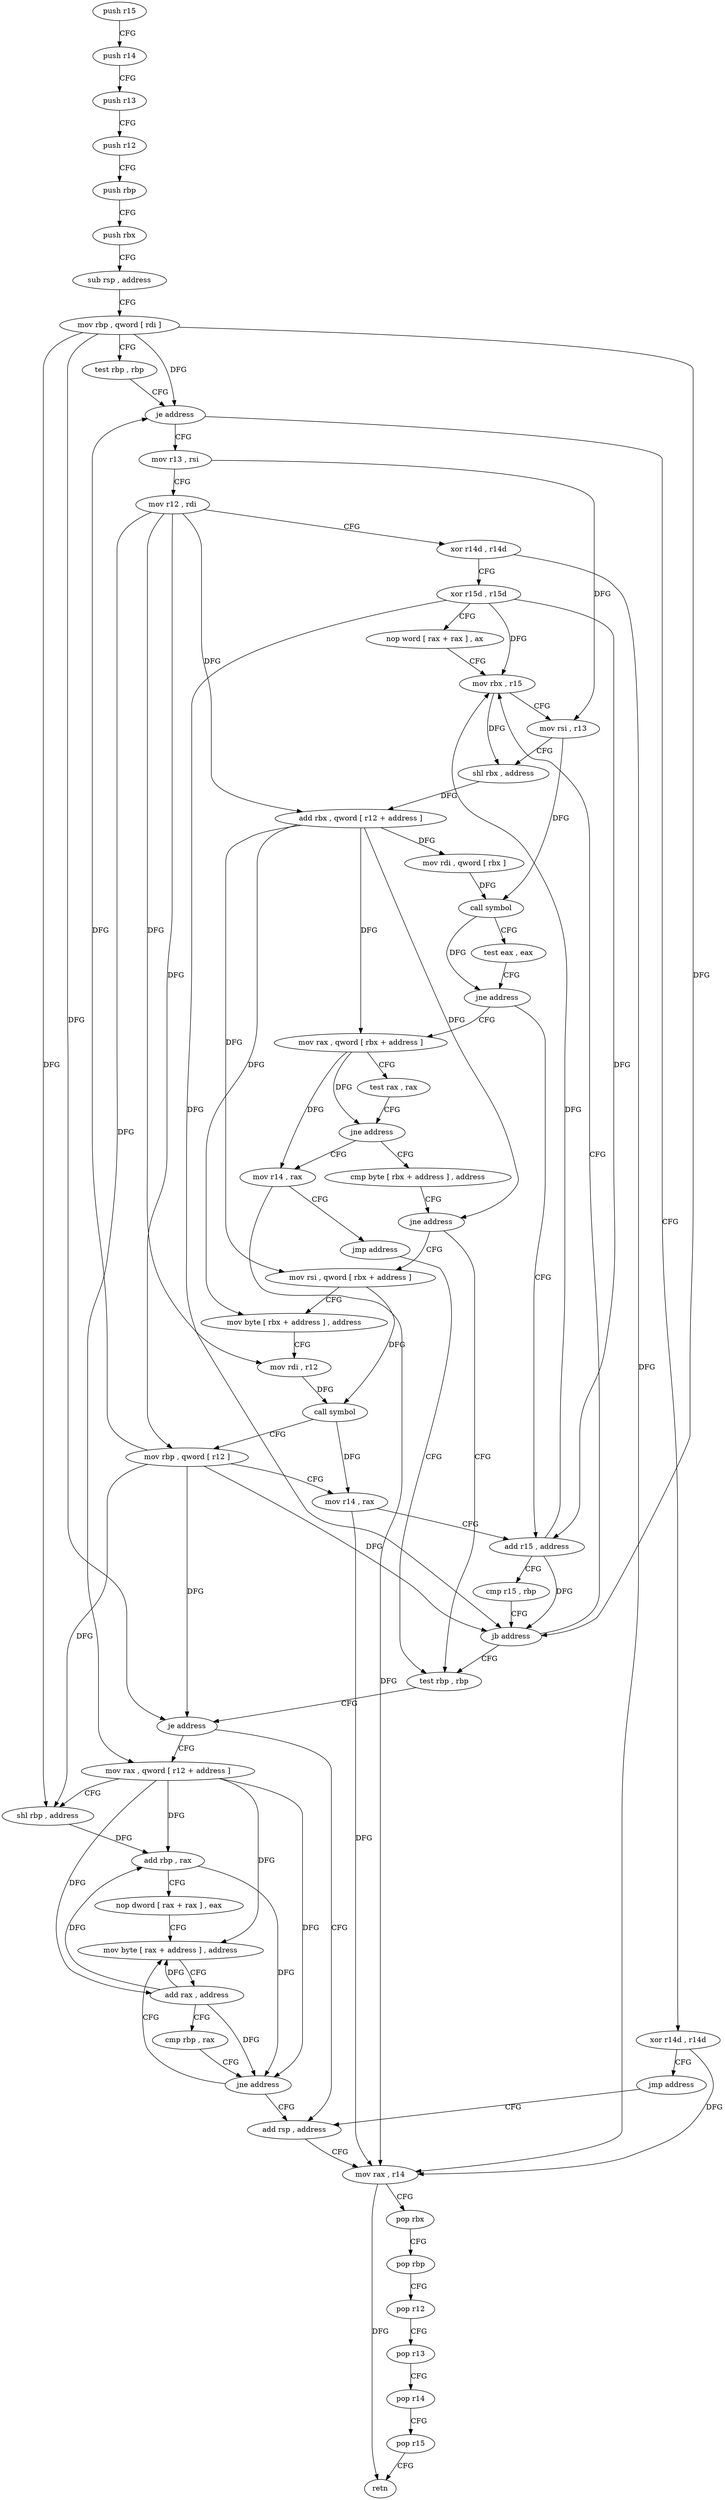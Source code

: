 digraph "func" {
"160608" [label = "push r15" ]
"160610" [label = "push r14" ]
"160612" [label = "push r13" ]
"160614" [label = "push r12" ]
"160616" [label = "push rbp" ]
"160617" [label = "push rbx" ]
"160618" [label = "sub rsp , address" ]
"160622" [label = "mov rbp , qword [ rdi ]" ]
"160625" [label = "test rbp , rbp" ]
"160628" [label = "je address" ]
"160789" [label = "xor r14d , r14d" ]
"160634" [label = "mov r13 , rsi" ]
"160792" [label = "jmp address" ]
"160765" [label = "add rsp , address" ]
"160637" [label = "mov r12 , rdi" ]
"160640" [label = "xor r14d , r14d" ]
"160643" [label = "xor r15d , r15d" ]
"160646" [label = "nop word [ rax + rax ] , ax" ]
"160656" [label = "mov rbx , r15" ]
"160769" [label = "mov rax , r14" ]
"160772" [label = "pop rbx" ]
"160773" [label = "pop rbp" ]
"160774" [label = "pop r12" ]
"160776" [label = "pop r13" ]
"160778" [label = "pop r14" ]
"160780" [label = "pop r15" ]
"160782" [label = "retn" ]
"160721" [label = "add r15 , address" ]
"160725" [label = "cmp r15 , rbp" ]
"160728" [label = "jb address" ]
"160730" [label = "test rbp , rbp" ]
"160683" [label = "mov rax , qword [ rbx + address ]" ]
"160687" [label = "test rax , rax" ]
"160690" [label = "jne address" ]
"160784" [label = "mov r14 , rax" ]
"160692" [label = "cmp byte [ rbx + address ] , address" ]
"160659" [label = "mov rsi , r13" ]
"160662" [label = "shl rbx , address" ]
"160666" [label = "add rbx , qword [ r12 + address ]" ]
"160671" [label = "mov rdi , qword [ rbx ]" ]
"160674" [label = "call symbol" ]
"160679" [label = "test eax , eax" ]
"160681" [label = "jne address" ]
"160733" [label = "je address" ]
"160735" [label = "mov rax , qword [ r12 + address ]" ]
"160787" [label = "jmp address" ]
"160696" [label = "jne address" ]
"160698" [label = "mov rsi , qword [ rbx + address ]" ]
"160740" [label = "shl rbp , address" ]
"160744" [label = "add rbp , rax" ]
"160747" [label = "nop dword [ rax + rax ] , eax" ]
"160752" [label = "mov byte [ rax + address ] , address" ]
"160702" [label = "mov byte [ rbx + address ] , address" ]
"160706" [label = "mov rdi , r12" ]
"160709" [label = "call symbol" ]
"160714" [label = "mov rbp , qword [ r12 ]" ]
"160718" [label = "mov r14 , rax" ]
"160756" [label = "add rax , address" ]
"160760" [label = "cmp rbp , rax" ]
"160763" [label = "jne address" ]
"160608" -> "160610" [ label = "CFG" ]
"160610" -> "160612" [ label = "CFG" ]
"160612" -> "160614" [ label = "CFG" ]
"160614" -> "160616" [ label = "CFG" ]
"160616" -> "160617" [ label = "CFG" ]
"160617" -> "160618" [ label = "CFG" ]
"160618" -> "160622" [ label = "CFG" ]
"160622" -> "160625" [ label = "CFG" ]
"160622" -> "160628" [ label = "DFG" ]
"160622" -> "160728" [ label = "DFG" ]
"160622" -> "160733" [ label = "DFG" ]
"160622" -> "160740" [ label = "DFG" ]
"160625" -> "160628" [ label = "CFG" ]
"160628" -> "160789" [ label = "CFG" ]
"160628" -> "160634" [ label = "CFG" ]
"160789" -> "160792" [ label = "CFG" ]
"160789" -> "160769" [ label = "DFG" ]
"160634" -> "160637" [ label = "CFG" ]
"160634" -> "160659" [ label = "DFG" ]
"160792" -> "160765" [ label = "CFG" ]
"160765" -> "160769" [ label = "CFG" ]
"160637" -> "160640" [ label = "CFG" ]
"160637" -> "160666" [ label = "DFG" ]
"160637" -> "160735" [ label = "DFG" ]
"160637" -> "160706" [ label = "DFG" ]
"160637" -> "160714" [ label = "DFG" ]
"160640" -> "160643" [ label = "CFG" ]
"160640" -> "160769" [ label = "DFG" ]
"160643" -> "160646" [ label = "CFG" ]
"160643" -> "160656" [ label = "DFG" ]
"160643" -> "160721" [ label = "DFG" ]
"160643" -> "160728" [ label = "DFG" ]
"160646" -> "160656" [ label = "CFG" ]
"160656" -> "160659" [ label = "CFG" ]
"160656" -> "160662" [ label = "DFG" ]
"160769" -> "160772" [ label = "CFG" ]
"160769" -> "160782" [ label = "DFG" ]
"160772" -> "160773" [ label = "CFG" ]
"160773" -> "160774" [ label = "CFG" ]
"160774" -> "160776" [ label = "CFG" ]
"160776" -> "160778" [ label = "CFG" ]
"160778" -> "160780" [ label = "CFG" ]
"160780" -> "160782" [ label = "CFG" ]
"160721" -> "160725" [ label = "CFG" ]
"160721" -> "160656" [ label = "DFG" ]
"160721" -> "160728" [ label = "DFG" ]
"160725" -> "160728" [ label = "CFG" ]
"160728" -> "160656" [ label = "CFG" ]
"160728" -> "160730" [ label = "CFG" ]
"160730" -> "160733" [ label = "CFG" ]
"160683" -> "160687" [ label = "CFG" ]
"160683" -> "160690" [ label = "DFG" ]
"160683" -> "160784" [ label = "DFG" ]
"160687" -> "160690" [ label = "CFG" ]
"160690" -> "160784" [ label = "CFG" ]
"160690" -> "160692" [ label = "CFG" ]
"160784" -> "160787" [ label = "CFG" ]
"160784" -> "160769" [ label = "DFG" ]
"160692" -> "160696" [ label = "CFG" ]
"160659" -> "160662" [ label = "CFG" ]
"160659" -> "160674" [ label = "DFG" ]
"160662" -> "160666" [ label = "DFG" ]
"160666" -> "160671" [ label = "DFG" ]
"160666" -> "160683" [ label = "DFG" ]
"160666" -> "160696" [ label = "DFG" ]
"160666" -> "160698" [ label = "DFG" ]
"160666" -> "160702" [ label = "DFG" ]
"160671" -> "160674" [ label = "DFG" ]
"160674" -> "160679" [ label = "CFG" ]
"160674" -> "160681" [ label = "DFG" ]
"160679" -> "160681" [ label = "CFG" ]
"160681" -> "160721" [ label = "CFG" ]
"160681" -> "160683" [ label = "CFG" ]
"160733" -> "160765" [ label = "CFG" ]
"160733" -> "160735" [ label = "CFG" ]
"160735" -> "160740" [ label = "CFG" ]
"160735" -> "160744" [ label = "DFG" ]
"160735" -> "160752" [ label = "DFG" ]
"160735" -> "160756" [ label = "DFG" ]
"160735" -> "160763" [ label = "DFG" ]
"160787" -> "160730" [ label = "CFG" ]
"160696" -> "160730" [ label = "CFG" ]
"160696" -> "160698" [ label = "CFG" ]
"160698" -> "160702" [ label = "CFG" ]
"160698" -> "160709" [ label = "DFG" ]
"160740" -> "160744" [ label = "DFG" ]
"160744" -> "160747" [ label = "CFG" ]
"160744" -> "160763" [ label = "DFG" ]
"160747" -> "160752" [ label = "CFG" ]
"160752" -> "160756" [ label = "CFG" ]
"160702" -> "160706" [ label = "CFG" ]
"160706" -> "160709" [ label = "DFG" ]
"160709" -> "160714" [ label = "CFG" ]
"160709" -> "160718" [ label = "DFG" ]
"160714" -> "160718" [ label = "CFG" ]
"160714" -> "160628" [ label = "DFG" ]
"160714" -> "160728" [ label = "DFG" ]
"160714" -> "160733" [ label = "DFG" ]
"160714" -> "160740" [ label = "DFG" ]
"160718" -> "160721" [ label = "CFG" ]
"160718" -> "160769" [ label = "DFG" ]
"160756" -> "160760" [ label = "CFG" ]
"160756" -> "160744" [ label = "DFG" ]
"160756" -> "160752" [ label = "DFG" ]
"160756" -> "160763" [ label = "DFG" ]
"160760" -> "160763" [ label = "CFG" ]
"160763" -> "160752" [ label = "CFG" ]
"160763" -> "160765" [ label = "CFG" ]
}
